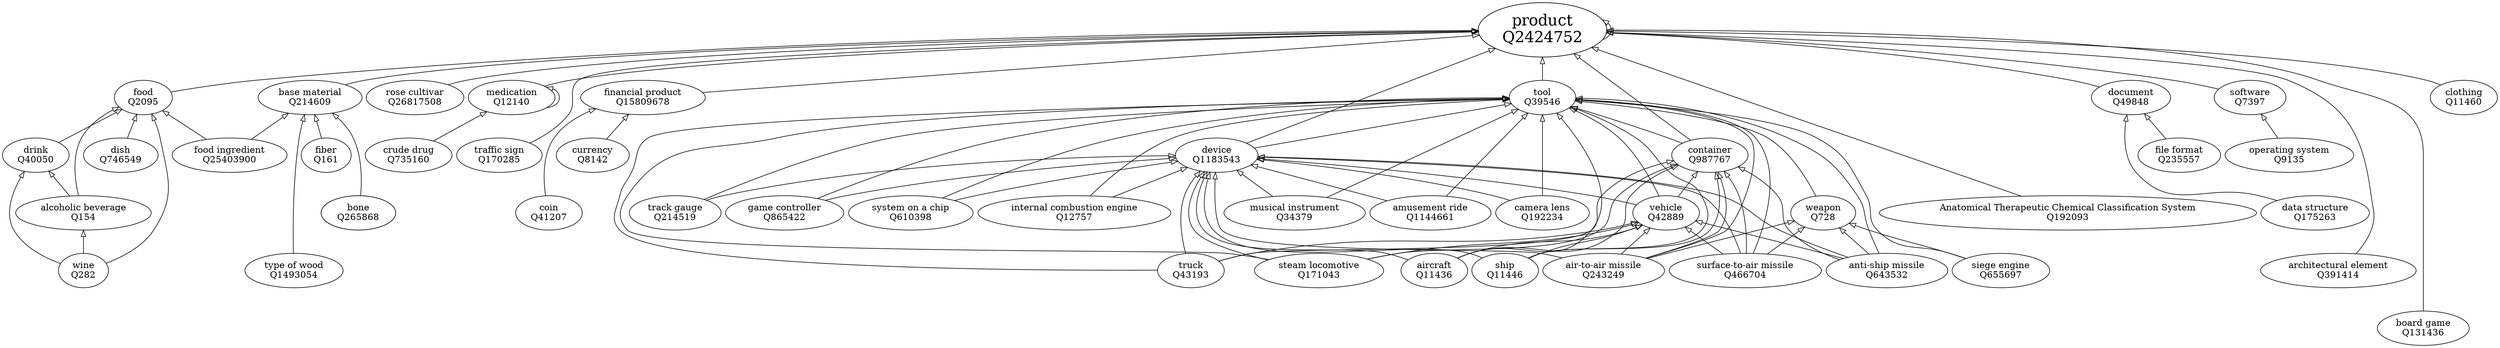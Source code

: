 strict digraph {
	graph [nodesep=0.1,
		rankdir=BT,
		ranksep=0.5
	];
	"product
Q2424752"	[fontsize=24];
	"product
Q2424752" -> "product
Q2424752"	[arrowhead=o,
		color="#111111"];
	"wine
Q282"	[color="#111111"];
	"alcoholic beverage
Q154"	[color="#111111"];
	"wine
Q282" -> "alcoholic beverage
Q154"	[arrowhead=o,
		color="#111111"];
	"food
Q2095"	[color="#111111"];
	"wine
Q282" -> "food
Q2095"	[arrowhead=o,
		color="#111111"];
	"drink
Q40050"	[color="#111111"];
	"wine
Q282" -> "drink
Q40050"	[arrowhead=o,
		color="#111111"];
	"alcoholic beverage
Q154" -> "food
Q2095"	[arrowhead=o,
		color="#111111"];
	"alcoholic beverage
Q154" -> "drink
Q40050"	[arrowhead=o,
		color="#111111"];
	"food
Q2095" -> "product
Q2424752"	[arrowhead=o,
		color="#111111"];
	"drink
Q40050" -> "food
Q2095"	[arrowhead=o,
		color="#111111"];
	"rose cultivar
Q26817508"	[color="#111111"];
	"rose cultivar
Q26817508" -> "product
Q2424752"	[arrowhead=o,
		color="#111111",
		minlen=1];
	"medication
Q12140"	[color="#111111"];
	"medication
Q12140" -> "product
Q2424752"	[arrowhead=o,
		color="#111111"];
	"medication
Q12140" -> "medication
Q12140"	[arrowhead=o,
		color="#111111"];
	"traffic sign
Q170285"	[color="#111111"];
	"traffic sign
Q170285" -> "product
Q2424752"	[arrowhead=o,
		color="#111111",
		minlen=2];
	"currency
Q8142"	[color="#111111"];
	"financial product
Q15809678"	[color="#111111"];
	"currency
Q8142" -> "financial product
Q15809678"	[arrowhead=o,
		color="#111111",
		minlen=1];
	"financial product
Q15809678" -> "product
Q2424752"	[arrowhead=o,
		color="#111111"];
	"crude drug
Q735160"	[color="#111111"];
	"crude drug
Q735160" -> "medication
Q12140"	[arrowhead=o,
		color="#111111",
		minlen=1];
	"aircraft
Q11436"	[color="#111111"];
	"vehicle
Q42889"	[color="#111111"];
	"aircraft
Q11436" -> "vehicle
Q42889"	[arrowhead=o,
		color="#111111"];
	"tool
Q39546"	[color="#111111"];
	"aircraft
Q11436" -> "tool
Q39546"	[arrowhead=o,
		color="#111111"];
	"container
Q987767"	[color="#111111"];
	"aircraft
Q11436" -> "container
Q987767"	[arrowhead=o,
		color="#111111"];
	"device
Q1183543"	[color="#111111"];
	"aircraft
Q11436" -> "device
Q1183543"	[arrowhead=o,
		color="#111111"];
	"vehicle
Q42889" -> "tool
Q39546"	[arrowhead=o,
		color="#111111"];
	"vehicle
Q42889" -> "container
Q987767"	[arrowhead=o,
		color="#111111"];
	"vehicle
Q42889" -> "device
Q1183543"	[arrowhead=o,
		color="#111111"];
	"tool
Q39546" -> "product
Q2424752"	[arrowhead=o,
		color="#111111"];
	"container
Q987767" -> "product
Q2424752"	[arrowhead=o,
		color="#111111"];
	"container
Q987767" -> "tool
Q39546"	[arrowhead=o,
		color="#111111"];
	"device
Q1183543" -> "product
Q2424752"	[arrowhead=o,
		color="#111111"];
	"device
Q1183543" -> "tool
Q39546"	[arrowhead=o,
		color="#111111"];
	"Anatomical Therapeutic Chemical Classification System
Q192093"	[color="#111111"];
	"Anatomical Therapeutic Chemical Classification System
Q192093" -> "product
Q2424752"	[arrowhead=o,
		color="#111111",
		minlen=3];
	"dish
Q746549"	[color="#111111"];
	"dish
Q746549" -> "food
Q2095"	[arrowhead=o,
		color="#111111",
		minlen=1];
	"food ingredient
Q25403900"	[color="#111111"];
	"food ingredient
Q25403900" -> "food
Q2095"	[arrowhead=o,
		color="#111111"];
	"base material
Q214609"	[color="#111111"];
	"food ingredient
Q25403900" -> "base material
Q214609"	[arrowhead=o,
		color="#111111"];
	"base material
Q214609" -> "product
Q2424752"	[arrowhead=o,
		color="#111111"];
	"fiber
Q161"	[color="#111111"];
	"fiber
Q161" -> "base material
Q214609"	[arrowhead=o,
		color="#111111",
		minlen=1];
	"file format
Q235557"	[color="#111111"];
	"document
Q49848"	[color="#111111"];
	"file format
Q235557" -> "document
Q49848"	[arrowhead=o,
		color="#111111",
		minlen=1];
	"document
Q49848" -> "product
Q2424752"	[arrowhead=o,
		color="#111111"];
	"musical instrument
Q34379"	[color="#111111"];
	"musical instrument
Q34379" -> "tool
Q39546"	[arrowhead=o,
		color="#111111"];
	"musical instrument
Q34379" -> "device
Q1183543"	[arrowhead=o,
		color="#111111"];
	"operating system
Q9135"	[color="#111111"];
	"software
Q7397"	[color="#111111"];
	"operating system
Q9135" -> "software
Q7397"	[arrowhead=o,
		color="#111111",
		minlen=1];
	"software
Q7397" -> "product
Q2424752"	[arrowhead=o,
		color="#111111"];
	"amusement ride
Q1144661"	[color="#111111"];
	"amusement ride
Q1144661" -> "tool
Q39546"	[arrowhead=o,
		color="#111111"];
	"amusement ride
Q1144661" -> "device
Q1183543"	[arrowhead=o,
		color="#111111"];
	"camera lens
Q192234"	[color="#111111"];
	"camera lens
Q192234" -> "tool
Q39546"	[arrowhead=o,
		color="#111111"];
	"camera lens
Q192234" -> "device
Q1183543"	[arrowhead=o,
		color="#111111"];
	"bone
Q265868" -> "base material
Q214609"	[arrowhead=o,
		color="#111111",
		minlen=2];
	"track gauge
Q214519"	[color="#111111"];
	"track gauge
Q214519" -> "tool
Q39546"	[arrowhead=o,
		color="#111111"];
	"track gauge
Q214519" -> "device
Q1183543"	[arrowhead=o,
		color="#111111"];
	"truck
Q43193"	[color="#111111"];
	"truck
Q43193" -> "vehicle
Q42889"	[arrowhead=o,
		color="#111111"];
	"truck
Q43193" -> "tool
Q39546"	[arrowhead=o,
		color="#111111"];
	"truck
Q43193" -> "container
Q987767"	[arrowhead=o,
		color="#111111"];
	"truck
Q43193" -> "device
Q1183543"	[arrowhead=o,
		color="#111111"];
	"type of wood
Q1493054"	[color="#111111"];
	"type of wood
Q1493054" -> "base material
Q214609"	[arrowhead=o,
		color="#111111",
		minlen=3];
	"game controller
Q865422"	[color="#111111"];
	"game controller
Q865422" -> "tool
Q39546"	[arrowhead=o,
		color="#111111"];
	"game controller
Q865422" -> "device
Q1183543"	[arrowhead=o,
		color="#111111"];
	"architectural element
Q391414"	[color="#111111"];
	"architectural element
Q391414" -> "product
Q2424752"	[arrowhead=o,
		color="#111111",
		minlen=4];
	"coin
Q41207"	[color="#111111"];
	"coin
Q41207" -> "financial product
Q15809678"	[arrowhead=o,
		color="#111111",
		minlen=2];
	"system on a chip
Q610398"	[color="#111111"];
	"system on a chip
Q610398" -> "tool
Q39546"	[arrowhead=o,
		color="#111111"];
	"system on a chip
Q610398" -> "device
Q1183543"	[arrowhead=o,
		color="#111111"];
	"surface-to-air missile
Q466704"	[color="#111111"];
	"surface-to-air missile
Q466704" -> "vehicle
Q42889"	[arrowhead=o,
		color="#111111"];
	"surface-to-air missile
Q466704" -> "tool
Q39546"	[arrowhead=o,
		color="#111111"];
	"surface-to-air missile
Q466704" -> "container
Q987767"	[arrowhead=o,
		color="#111111"];
	"surface-to-air missile
Q466704" -> "device
Q1183543"	[arrowhead=o,
		color="#111111"];
	"weapon
Q728"	[color="#111111"];
	"surface-to-air missile
Q466704" -> "weapon
Q728"	[arrowhead=o,
		color="#111111"];
	"weapon
Q728" -> "tool
Q39546"	[arrowhead=o,
		color="#111111"];
	"air-to-air missile
Q243249"	[color="#111111"];
	"air-to-air missile
Q243249" -> "vehicle
Q42889"	[arrowhead=o,
		color="#111111"];
	"air-to-air missile
Q243249" -> "tool
Q39546"	[arrowhead=o,
		color="#111111"];
	"air-to-air missile
Q243249" -> "container
Q987767"	[arrowhead=o,
		color="#111111"];
	"air-to-air missile
Q243249" -> "device
Q1183543"	[arrowhead=o,
		color="#111111"];
	"air-to-air missile
Q243249" -> "weapon
Q728"	[arrowhead=o,
		color="#111111"];
	"siege engine
Q655697"	[color="#111111"];
	"siege engine
Q655697" -> "tool
Q39546"	[arrowhead=o,
		color="#111111"];
	"siege engine
Q655697" -> "weapon
Q728"	[arrowhead=o,
		color="#111111"];
	"board game
Q131436"	[color="#111111"];
	"board game
Q131436" -> "product
Q2424752"	[arrowhead=o,
		color="#111111",
		minlen=5];
	"ship
Q11446"	[color="#111111"];
	"ship
Q11446" -> "vehicle
Q42889"	[arrowhead=o,
		color="#111111"];
	"ship
Q11446" -> "tool
Q39546"	[arrowhead=o,
		color="#111111"];
	"ship
Q11446" -> "container
Q987767"	[arrowhead=o,
		color="#111111"];
	"ship
Q11446" -> "device
Q1183543"	[arrowhead=o,
		color="#111111"];
	"anti-ship missile
Q643532"	[color="#111111"];
	"anti-ship missile
Q643532" -> "vehicle
Q42889"	[arrowhead=o,
		color="#111111"];
	"anti-ship missile
Q643532" -> "tool
Q39546"	[arrowhead=o,
		color="#111111"];
	"anti-ship missile
Q643532" -> "container
Q987767"	[arrowhead=o,
		color="#111111"];
	"anti-ship missile
Q643532" -> "device
Q1183543"	[arrowhead=o,
		color="#111111"];
	"anti-ship missile
Q643532" -> "weapon
Q728"	[arrowhead=o,
		color="#111111"];
	"internal combustion engine
Q12757"	[color="#111111"];
	"internal combustion engine
Q12757" -> "tool
Q39546"	[arrowhead=o,
		color="#111111"];
	"internal combustion engine
Q12757" -> "device
Q1183543"	[arrowhead=o,
		color="#111111"];
	"clothing
Q11460"	[color="#111111"];
	"clothing
Q11460" -> "product
Q2424752"	[arrowhead=o,
		color="#111111",
		minlen=1];
	"data structure
Q175263"	[color="#111111"];
	"data structure
Q175263" -> "document
Q49848"	[arrowhead=o,
		color="#111111",
		minlen=2];
	"steam locomotive
Q171043"	[color="#111111"];
	"steam locomotive
Q171043" -> "vehicle
Q42889"	[arrowhead=o,
		color="#111111"];
	"steam locomotive
Q171043" -> "tool
Q39546"	[arrowhead=o,
		color="#111111"];
	"steam locomotive
Q171043" -> "container
Q987767"	[arrowhead=o,
		color="#111111"];
	"steam locomotive
Q171043" -> "device
Q1183543"	[arrowhead=o,
		color="#111111"];
}
